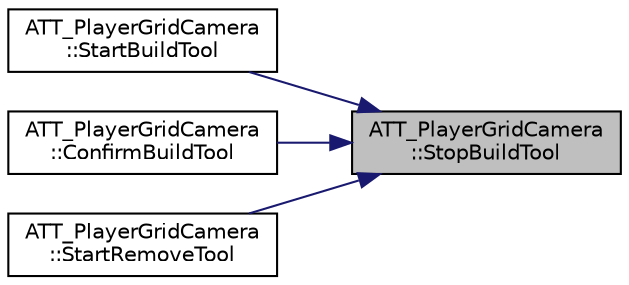 digraph "ATT_PlayerGridCamera::StopBuildTool"
{
 // LATEX_PDF_SIZE
  edge [fontname="Helvetica",fontsize="10",labelfontname="Helvetica",labelfontsize="10"];
  node [fontname="Helvetica",fontsize="10",shape=record];
  rankdir="RL";
  Node101 [label="ATT_PlayerGridCamera\l::StopBuildTool",height=0.2,width=0.4,color="black", fillcolor="grey75", style="filled", fontcolor="black",tooltip="Cancels the building of block if any."];
  Node101 -> Node102 [dir="back",color="midnightblue",fontsize="10",style="solid",fontname="Helvetica"];
  Node102 [label="ATT_PlayerGridCamera\l::StartBuildTool",height=0.2,width=0.4,color="black", fillcolor="white", style="filled",URL="$class_a_t_t___player_grid_camera.html#a4b6f91d32b63d387425d22faa853895a",tooltip="Spawns a block in edit mode (aka \"ghost block\") to show the player where he is placing down the block..."];
  Node101 -> Node103 [dir="back",color="midnightblue",fontsize="10",style="solid",fontname="Helvetica"];
  Node103 [label="ATT_PlayerGridCamera\l::ConfirmBuildTool",height=0.2,width=0.4,color="black", fillcolor="white", style="filled",URL="$class_a_t_t___player_grid_camera.html#aca622600a2b7f3a52b001c34a0da537b",tooltip="Finalises the block building or zone building process."];
  Node101 -> Node104 [dir="back",color="midnightblue",fontsize="10",style="solid",fontname="Helvetica"];
  Node104 [label="ATT_PlayerGridCamera\l::StartRemoveTool",height=0.2,width=0.4,color="black", fillcolor="white", style="filled",URL="$class_a_t_t___player_grid_camera.html#aa5e54106a559060b452e8f39ac2b83c4",tooltip="Starts RemoveTool, will wait for the player to click a tile to call ConfirmRemoveToolStartTile()."];
}
